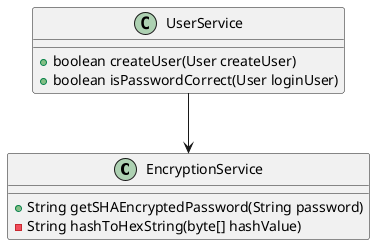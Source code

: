 @startuml
class EncryptionService {
   + String getSHAEncryptedPassword(String password)
   - String hashToHexString(byte[] hashValue)
}

class UserService {
    + boolean createUser(User createUser)
    + boolean isPasswordCorrect(User loginUser)
}

UserService --> EncryptionService
@enduml